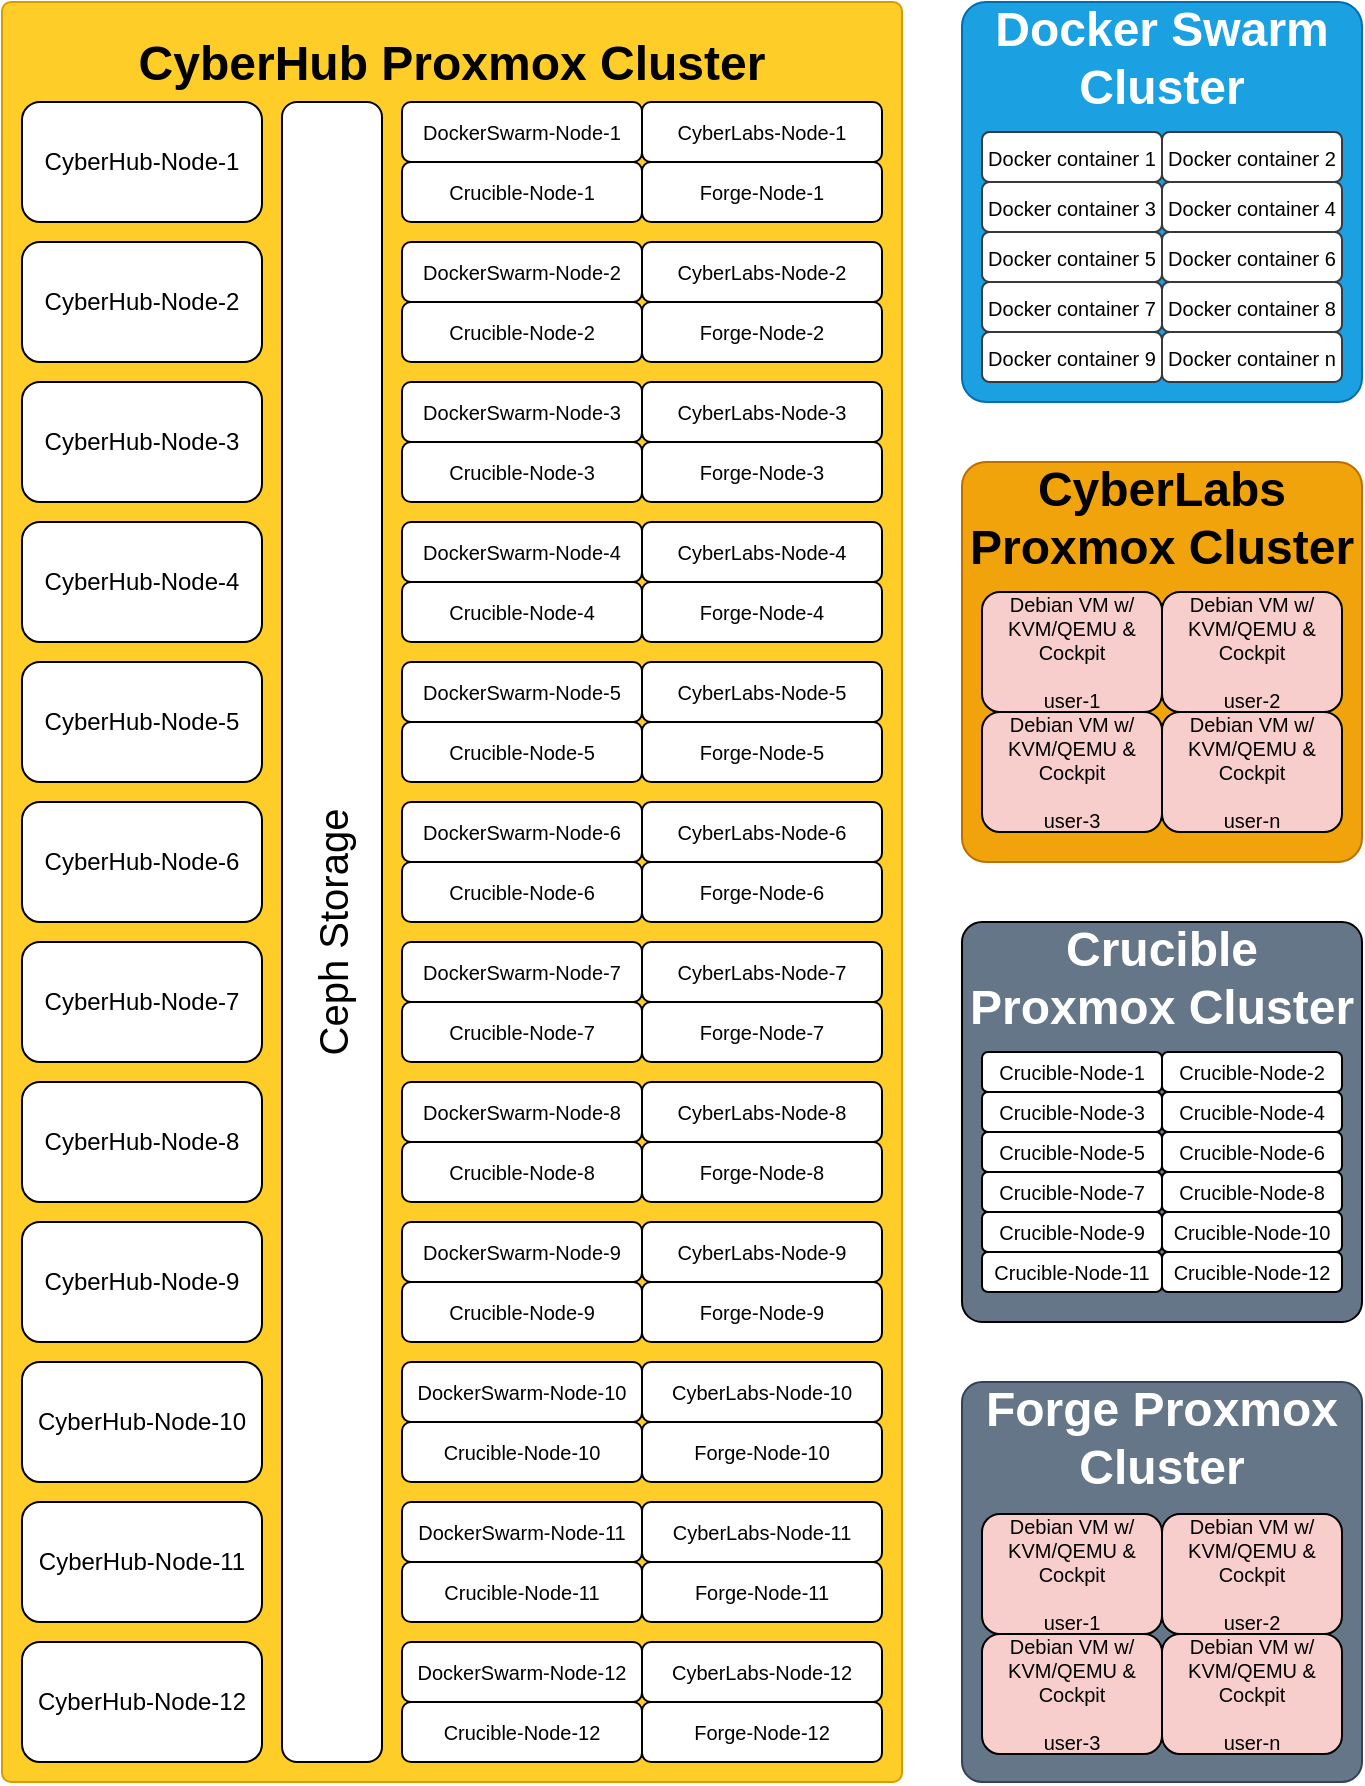 <mxfile version="26.2.13">
  <diagram name="Page-1" id="MmZFGI71FLo9yxfiL6Yl">
    <mxGraphModel dx="791" dy="961" grid="1" gridSize="10" guides="1" tooltips="1" connect="1" arrows="1" fold="1" page="1" pageScale="1" pageWidth="850" pageHeight="1100" math="0" shadow="0">
      <root>
        <mxCell id="0" />
        <mxCell id="1" parent="0" />
        <mxCell id="jrIIb6_KZtd7FNzPWrRN-1" value="" style="rounded=1;whiteSpace=wrap;html=1;perimeterSpacing=0;arcSize=1;fillColor=light-dark(#FFCD28,#B95E00);strokeColor=#d79b00;gradientColor=none;fillStyle=auto;movable=1;resizable=1;rotatable=1;deletable=1;editable=1;locked=0;connectable=1;" vertex="1" parent="1">
          <mxGeometry x="880" y="40" width="450" height="890" as="geometry" />
        </mxCell>
        <mxCell id="jrIIb6_KZtd7FNzPWrRN-2" value="CyberHub-Node-1" style="rounded=1;whiteSpace=wrap;html=1;fillColor=light-dark(#FFFFFF,#4D9900);" vertex="1" parent="1">
          <mxGeometry x="890" y="90" width="120" height="60" as="geometry" />
        </mxCell>
        <mxCell id="jrIIb6_KZtd7FNzPWrRN-3" value="CyberHub-Node-2" style="rounded=1;whiteSpace=wrap;html=1;fillColor=light-dark(#FFFFFF,#4D9900);" vertex="1" parent="1">
          <mxGeometry x="890" y="160" width="120" height="60" as="geometry" />
        </mxCell>
        <mxCell id="jrIIb6_KZtd7FNzPWrRN-4" value="CyberHub-Node-3" style="rounded=1;whiteSpace=wrap;html=1;fillColor=light-dark(#FFFFFF,#4D9900);" vertex="1" parent="1">
          <mxGeometry x="890" y="230" width="120" height="60" as="geometry" />
        </mxCell>
        <mxCell id="jrIIb6_KZtd7FNzPWrRN-5" value="CyberHub-Node-4" style="rounded=1;whiteSpace=wrap;html=1;fillColor=light-dark(#FFFFFF,#4D9900);" vertex="1" parent="1">
          <mxGeometry x="890" y="300" width="120" height="60" as="geometry" />
        </mxCell>
        <mxCell id="jrIIb6_KZtd7FNzPWrRN-6" value="CyberHub-Node-5" style="rounded=1;whiteSpace=wrap;html=1;fillColor=light-dark(#FFFFFF,#4D9900);" vertex="1" parent="1">
          <mxGeometry x="890" y="370" width="120" height="60" as="geometry" />
        </mxCell>
        <mxCell id="jrIIb6_KZtd7FNzPWrRN-7" value="CyberHub-Node-6" style="rounded=1;whiteSpace=wrap;html=1;fillColor=light-dark(#FFFFFF,#4D9900);" vertex="1" parent="1">
          <mxGeometry x="890" y="440" width="120" height="60" as="geometry" />
        </mxCell>
        <mxCell id="jrIIb6_KZtd7FNzPWrRN-8" value="CyberHub-Node-7" style="rounded=1;whiteSpace=wrap;html=1;fillColor=light-dark(#FFFFFF,#4D9900);" vertex="1" parent="1">
          <mxGeometry x="890" y="510" width="120" height="60" as="geometry" />
        </mxCell>
        <mxCell id="jrIIb6_KZtd7FNzPWrRN-9" value="CyberHub-Node-8" style="rounded=1;whiteSpace=wrap;html=1;fillColor=light-dark(#FFFFFF,#4D9900);" vertex="1" parent="1">
          <mxGeometry x="890" y="580" width="120" height="60" as="geometry" />
        </mxCell>
        <mxCell id="jrIIb6_KZtd7FNzPWrRN-10" value="CyberHub-Node-9" style="rounded=1;whiteSpace=wrap;html=1;fillColor=light-dark(#FFFFFF,#4D9900);" vertex="1" parent="1">
          <mxGeometry x="890" y="650" width="120" height="60" as="geometry" />
        </mxCell>
        <mxCell id="jrIIb6_KZtd7FNzPWrRN-11" value="CyberHub-Node-10" style="rounded=1;whiteSpace=wrap;html=1;fillColor=light-dark(#FFFFFF,#4D9900);" vertex="1" parent="1">
          <mxGeometry x="890" y="720" width="120" height="60" as="geometry" />
        </mxCell>
        <mxCell id="jrIIb6_KZtd7FNzPWrRN-12" value="CyberHub-Node-11" style="rounded=1;whiteSpace=wrap;html=1;fillColor=light-dark(#FFFFFF,#4D9900);" vertex="1" parent="1">
          <mxGeometry x="890" y="790" width="120" height="60" as="geometry" />
        </mxCell>
        <mxCell id="jrIIb6_KZtd7FNzPWrRN-13" value="CyberHub-Node-12" style="rounded=1;whiteSpace=wrap;html=1;fillColor=light-dark(#FFFFFF,#4D9900);" vertex="1" parent="1">
          <mxGeometry x="890" y="860" width="120" height="60" as="geometry" />
        </mxCell>
        <mxCell id="jrIIb6_KZtd7FNzPWrRN-14" value="&lt;h1 style=&quot;margin-top: 0px;&quot;&gt;CyberHub Proxmox Cluster&lt;/h1&gt;" style="text;html=1;whiteSpace=wrap;overflow=hidden;rounded=0;align=center;" vertex="1" parent="1">
          <mxGeometry x="940" y="50" width="330" height="40" as="geometry" />
        </mxCell>
        <mxCell id="jrIIb6_KZtd7FNzPWrRN-15" value="DockerSwarm-Node-1" style="rounded=1;whiteSpace=wrap;html=1;fontSize=10;fillColor=light-dark(#FFFFFF,#0066CC);" vertex="1" parent="1">
          <mxGeometry x="1080" y="90" width="120" height="30" as="geometry" />
        </mxCell>
        <mxCell id="jrIIb6_KZtd7FNzPWrRN-16" value="Crucible-Node-1" style="rounded=1;whiteSpace=wrap;html=1;fontSize=10;fillColor=light-dark(#FFFFFF,#0066CC);" vertex="1" parent="1">
          <mxGeometry x="1080" y="120" width="120" height="30" as="geometry" />
        </mxCell>
        <mxCell id="jrIIb6_KZtd7FNzPWrRN-17" value="CyberLabs-Node-1" style="rounded=1;whiteSpace=wrap;html=1;fontSize=10;fillColor=light-dark(#FFFFFF,#0066CC);" vertex="1" parent="1">
          <mxGeometry x="1200" y="90" width="120" height="30" as="geometry" />
        </mxCell>
        <mxCell id="jrIIb6_KZtd7FNzPWrRN-18" value="Forge-Node-1" style="rounded=1;whiteSpace=wrap;html=1;fontSize=10;fillColor=light-dark(#FFFFFF,#0066CC);" vertex="1" parent="1">
          <mxGeometry x="1200" y="120" width="120" height="30" as="geometry" />
        </mxCell>
        <mxCell id="jrIIb6_KZtd7FNzPWrRN-19" value="&lt;font style=&quot;font-size: 20px;&quot;&gt;Ceph Storage&lt;/font&gt;" style="rounded=1;whiteSpace=wrap;html=1;horizontal=0;fillColor=light-dark(#FFFFFF,#CC0000);" vertex="1" parent="1">
          <mxGeometry x="1020" y="90" width="50" height="830" as="geometry" />
        </mxCell>
        <mxCell id="jrIIb6_KZtd7FNzPWrRN-20" value="DockerSwarm-Node-2" style="rounded=1;whiteSpace=wrap;html=1;fontSize=10;fillColor=light-dark(#FFFFFF,#0066CC);" vertex="1" parent="1">
          <mxGeometry x="1080" y="160" width="120" height="30" as="geometry" />
        </mxCell>
        <mxCell id="jrIIb6_KZtd7FNzPWrRN-21" value="Crucible-Node-2" style="rounded=1;whiteSpace=wrap;html=1;fontSize=10;fillColor=light-dark(#FFFFFF,#0066CC);" vertex="1" parent="1">
          <mxGeometry x="1080" y="190" width="120" height="30" as="geometry" />
        </mxCell>
        <mxCell id="jrIIb6_KZtd7FNzPWrRN-22" value="CyberLabs-Node-2" style="rounded=1;whiteSpace=wrap;html=1;fontSize=10;fillColor=light-dark(#FFFFFF,#0066CC);" vertex="1" parent="1">
          <mxGeometry x="1200" y="160" width="120" height="30" as="geometry" />
        </mxCell>
        <mxCell id="jrIIb6_KZtd7FNzPWrRN-23" value="Forge-Node-2" style="rounded=1;whiteSpace=wrap;html=1;fontSize=10;fillColor=light-dark(#FFFFFF,#0066CC);" vertex="1" parent="1">
          <mxGeometry x="1200" y="190" width="120" height="30" as="geometry" />
        </mxCell>
        <mxCell id="jrIIb6_KZtd7FNzPWrRN-24" value="DockerSwarm-Node-3" style="rounded=1;whiteSpace=wrap;html=1;fontSize=10;fillColor=light-dark(#FFFFFF,#0066CC);" vertex="1" parent="1">
          <mxGeometry x="1080" y="230" width="120" height="30" as="geometry" />
        </mxCell>
        <mxCell id="jrIIb6_KZtd7FNzPWrRN-25" value="Crucible-Node-3" style="rounded=1;whiteSpace=wrap;html=1;fontSize=10;fillColor=light-dark(#FFFFFF,#0066CC);" vertex="1" parent="1">
          <mxGeometry x="1080" y="260" width="120" height="30" as="geometry" />
        </mxCell>
        <mxCell id="jrIIb6_KZtd7FNzPWrRN-26" value="CyberLabs-Node-3" style="rounded=1;whiteSpace=wrap;html=1;fontSize=10;fillColor=light-dark(#FFFFFF,#0066CC);" vertex="1" parent="1">
          <mxGeometry x="1200" y="230" width="120" height="30" as="geometry" />
        </mxCell>
        <mxCell id="jrIIb6_KZtd7FNzPWrRN-27" value="Forge-Node-3" style="rounded=1;whiteSpace=wrap;html=1;fontSize=10;fillColor=light-dark(#FFFFFF,#0066CC);" vertex="1" parent="1">
          <mxGeometry x="1200" y="260" width="120" height="30" as="geometry" />
        </mxCell>
        <mxCell id="jrIIb6_KZtd7FNzPWrRN-28" value="DockerSwarm-Node-4" style="rounded=1;whiteSpace=wrap;html=1;fontSize=10;fillColor=light-dark(#FFFFFF,#0066CC);" vertex="1" parent="1">
          <mxGeometry x="1080" y="300" width="120" height="30" as="geometry" />
        </mxCell>
        <mxCell id="jrIIb6_KZtd7FNzPWrRN-29" value="Crucible-Node-4" style="rounded=1;whiteSpace=wrap;html=1;fontSize=10;fillColor=light-dark(#FFFFFF,#0066CC);" vertex="1" parent="1">
          <mxGeometry x="1080" y="330" width="120" height="30" as="geometry" />
        </mxCell>
        <mxCell id="jrIIb6_KZtd7FNzPWrRN-30" value="CyberLabs-Node-4" style="rounded=1;whiteSpace=wrap;html=1;fontSize=10;fillColor=light-dark(#FFFFFF,#0066CC);" vertex="1" parent="1">
          <mxGeometry x="1200" y="300" width="120" height="30" as="geometry" />
        </mxCell>
        <mxCell id="jrIIb6_KZtd7FNzPWrRN-31" value="Forge-Node-4" style="rounded=1;whiteSpace=wrap;html=1;fontSize=10;fillColor=light-dark(#FFFFFF,#0066CC);" vertex="1" parent="1">
          <mxGeometry x="1200" y="330" width="120" height="30" as="geometry" />
        </mxCell>
        <mxCell id="jrIIb6_KZtd7FNzPWrRN-32" value="DockerSwarm-Node-5" style="rounded=1;whiteSpace=wrap;html=1;fontSize=10;fillColor=light-dark(#FFFFFF,#0066CC);" vertex="1" parent="1">
          <mxGeometry x="1080" y="370" width="120" height="30" as="geometry" />
        </mxCell>
        <mxCell id="jrIIb6_KZtd7FNzPWrRN-33" value="Crucible-Node-5" style="rounded=1;whiteSpace=wrap;html=1;fontSize=10;fillColor=light-dark(#FFFFFF,#0066CC);" vertex="1" parent="1">
          <mxGeometry x="1080" y="400" width="120" height="30" as="geometry" />
        </mxCell>
        <mxCell id="jrIIb6_KZtd7FNzPWrRN-34" value="CyberLabs-Node-5" style="rounded=1;whiteSpace=wrap;html=1;fontSize=10;fillColor=light-dark(#FFFFFF,#0066CC);" vertex="1" parent="1">
          <mxGeometry x="1200" y="370" width="120" height="30" as="geometry" />
        </mxCell>
        <mxCell id="jrIIb6_KZtd7FNzPWrRN-35" value="Forge-Node-5" style="rounded=1;whiteSpace=wrap;html=1;fontSize=10;fillColor=light-dark(#FFFFFF,#0066CC);" vertex="1" parent="1">
          <mxGeometry x="1200" y="400" width="120" height="30" as="geometry" />
        </mxCell>
        <mxCell id="jrIIb6_KZtd7FNzPWrRN-36" value="DockerSwarm-Node-6" style="rounded=1;whiteSpace=wrap;html=1;fontSize=10;fillColor=light-dark(#FFFFFF,#0066CC);" vertex="1" parent="1">
          <mxGeometry x="1080" y="440" width="120" height="30" as="geometry" />
        </mxCell>
        <mxCell id="jrIIb6_KZtd7FNzPWrRN-37" value="Crucible-Node-6" style="rounded=1;whiteSpace=wrap;html=1;fontSize=10;fillColor=light-dark(#FFFFFF,#0066CC);" vertex="1" parent="1">
          <mxGeometry x="1080" y="470" width="120" height="30" as="geometry" />
        </mxCell>
        <mxCell id="jrIIb6_KZtd7FNzPWrRN-38" value="CyberLabs-Node-6" style="rounded=1;whiteSpace=wrap;html=1;fontSize=10;fillColor=light-dark(#FFFFFF,#0066CC);" vertex="1" parent="1">
          <mxGeometry x="1200" y="440" width="120" height="30" as="geometry" />
        </mxCell>
        <mxCell id="jrIIb6_KZtd7FNzPWrRN-39" value="Forge-Node-6" style="rounded=1;whiteSpace=wrap;html=1;fontSize=10;fillColor=light-dark(#FFFFFF,#0066CC);" vertex="1" parent="1">
          <mxGeometry x="1200" y="470" width="120" height="30" as="geometry" />
        </mxCell>
        <mxCell id="jrIIb6_KZtd7FNzPWrRN-40" value="DockerSwarm-Node-7" style="rounded=1;whiteSpace=wrap;html=1;fontSize=10;fillColor=light-dark(#FFFFFF,#0066CC);" vertex="1" parent="1">
          <mxGeometry x="1080" y="510" width="120" height="30" as="geometry" />
        </mxCell>
        <mxCell id="jrIIb6_KZtd7FNzPWrRN-41" value="Crucible-Node-7" style="rounded=1;whiteSpace=wrap;html=1;fontSize=10;fillColor=light-dark(#FFFFFF,#0066CC);" vertex="1" parent="1">
          <mxGeometry x="1080" y="540" width="120" height="30" as="geometry" />
        </mxCell>
        <mxCell id="jrIIb6_KZtd7FNzPWrRN-42" value="CyberLabs-Node-7" style="rounded=1;whiteSpace=wrap;html=1;fontSize=10;fillColor=light-dark(#FFFFFF,#0066CC);" vertex="1" parent="1">
          <mxGeometry x="1200" y="510" width="120" height="30" as="geometry" />
        </mxCell>
        <mxCell id="jrIIb6_KZtd7FNzPWrRN-43" value="Forge-Node-7" style="rounded=1;whiteSpace=wrap;html=1;fontSize=10;fillColor=light-dark(#FFFFFF,#0066CC);" vertex="1" parent="1">
          <mxGeometry x="1200" y="540" width="120" height="30" as="geometry" />
        </mxCell>
        <mxCell id="jrIIb6_KZtd7FNzPWrRN-44" value="DockerSwarm-Node-8" style="rounded=1;whiteSpace=wrap;html=1;fontSize=10;fillColor=light-dark(#FFFFFF,#0066CC);" vertex="1" parent="1">
          <mxGeometry x="1080" y="580" width="120" height="30" as="geometry" />
        </mxCell>
        <mxCell id="jrIIb6_KZtd7FNzPWrRN-45" value="Crucible-Node-8" style="rounded=1;whiteSpace=wrap;html=1;fontSize=10;fillColor=light-dark(#FFFFFF,#0066CC);" vertex="1" parent="1">
          <mxGeometry x="1080" y="610" width="120" height="30" as="geometry" />
        </mxCell>
        <mxCell id="jrIIb6_KZtd7FNzPWrRN-46" value="CyberLabs-Node-8" style="rounded=1;whiteSpace=wrap;html=1;fontSize=10;fillColor=light-dark(#FFFFFF,#0066CC);" vertex="1" parent="1">
          <mxGeometry x="1200" y="580" width="120" height="30" as="geometry" />
        </mxCell>
        <mxCell id="jrIIb6_KZtd7FNzPWrRN-47" value="Forge-Node-8" style="rounded=1;whiteSpace=wrap;html=1;fontSize=10;fillColor=light-dark(#FFFFFF,#0066CC);" vertex="1" parent="1">
          <mxGeometry x="1200" y="610" width="120" height="30" as="geometry" />
        </mxCell>
        <mxCell id="jrIIb6_KZtd7FNzPWrRN-48" value="DockerSwarm-Node-9" style="rounded=1;whiteSpace=wrap;html=1;fontSize=10;fillColor=light-dark(#FFFFFF,#0066CC);" vertex="1" parent="1">
          <mxGeometry x="1080" y="650" width="120" height="30" as="geometry" />
        </mxCell>
        <mxCell id="jrIIb6_KZtd7FNzPWrRN-49" value="Crucible-Node-9" style="rounded=1;whiteSpace=wrap;html=1;fontSize=10;fillColor=light-dark(#FFFFFF,#0066CC);" vertex="1" parent="1">
          <mxGeometry x="1080" y="680" width="120" height="30" as="geometry" />
        </mxCell>
        <mxCell id="jrIIb6_KZtd7FNzPWrRN-50" value="CyberLabs-Node-9" style="rounded=1;whiteSpace=wrap;html=1;fontSize=10;fillColor=light-dark(#FFFFFF,#0066CC);" vertex="1" parent="1">
          <mxGeometry x="1200" y="650" width="120" height="30" as="geometry" />
        </mxCell>
        <mxCell id="jrIIb6_KZtd7FNzPWrRN-51" value="Forge-Node-9" style="rounded=1;whiteSpace=wrap;html=1;fontSize=10;fillColor=light-dark(#FFFFFF,#0066CC);" vertex="1" parent="1">
          <mxGeometry x="1200" y="680" width="120" height="30" as="geometry" />
        </mxCell>
        <mxCell id="jrIIb6_KZtd7FNzPWrRN-52" value="DockerSwarm-Node-10" style="rounded=1;whiteSpace=wrap;html=1;fontSize=10;fillColor=light-dark(#FFFFFF,#0066CC);" vertex="1" parent="1">
          <mxGeometry x="1080" y="720" width="120" height="30" as="geometry" />
        </mxCell>
        <mxCell id="jrIIb6_KZtd7FNzPWrRN-53" value="Crucible-Node-10" style="rounded=1;whiteSpace=wrap;html=1;fontSize=10;fillColor=light-dark(#FFFFFF,#0066CC);" vertex="1" parent="1">
          <mxGeometry x="1080" y="750" width="120" height="30" as="geometry" />
        </mxCell>
        <mxCell id="jrIIb6_KZtd7FNzPWrRN-54" value="CyberLabs-Node-10" style="rounded=1;whiteSpace=wrap;html=1;fontSize=10;fillColor=light-dark(#FFFFFF,#0066CC);" vertex="1" parent="1">
          <mxGeometry x="1200" y="720" width="120" height="30" as="geometry" />
        </mxCell>
        <mxCell id="jrIIb6_KZtd7FNzPWrRN-55" value="Forge-Node-10" style="rounded=1;whiteSpace=wrap;html=1;fontSize=10;fillColor=light-dark(#FFFFFF,#0066CC);" vertex="1" parent="1">
          <mxGeometry x="1200" y="750" width="120" height="30" as="geometry" />
        </mxCell>
        <mxCell id="jrIIb6_KZtd7FNzPWrRN-56" value="DockerSwarm-Node-11" style="rounded=1;whiteSpace=wrap;html=1;fontSize=10;fillColor=light-dark(#FFFFFF,#0066CC);" vertex="1" parent="1">
          <mxGeometry x="1080" y="790" width="120" height="30" as="geometry" />
        </mxCell>
        <mxCell id="jrIIb6_KZtd7FNzPWrRN-57" value="Crucible-Node-11" style="rounded=1;whiteSpace=wrap;html=1;fontSize=10;fillColor=light-dark(#FFFFFF,#0066CC);" vertex="1" parent="1">
          <mxGeometry x="1080" y="820" width="120" height="30" as="geometry" />
        </mxCell>
        <mxCell id="jrIIb6_KZtd7FNzPWrRN-58" value="CyberLabs-Node-11" style="rounded=1;whiteSpace=wrap;html=1;fontSize=10;fillColor=light-dark(#FFFFFF,#0066CC);" vertex="1" parent="1">
          <mxGeometry x="1200" y="790" width="120" height="30" as="geometry" />
        </mxCell>
        <mxCell id="jrIIb6_KZtd7FNzPWrRN-59" value="Forge-Node-11" style="rounded=1;whiteSpace=wrap;html=1;fontSize=10;fillColor=light-dark(#FFFFFF,#0066CC);" vertex="1" parent="1">
          <mxGeometry x="1200" y="820" width="120" height="30" as="geometry" />
        </mxCell>
        <mxCell id="jrIIb6_KZtd7FNzPWrRN-60" value="DockerSwarm-Node-12" style="rounded=1;whiteSpace=wrap;html=1;fontSize=10;fillColor=light-dark(#FFFFFF,#0066CC);" vertex="1" parent="1">
          <mxGeometry x="1080" y="860" width="120" height="30" as="geometry" />
        </mxCell>
        <mxCell id="jrIIb6_KZtd7FNzPWrRN-61" value="Crucible-Node-12" style="rounded=1;whiteSpace=wrap;html=1;fontSize=10;fillColor=light-dark(#FFFFFF,#0066CC);" vertex="1" parent="1">
          <mxGeometry x="1080" y="890" width="120" height="30" as="geometry" />
        </mxCell>
        <mxCell id="jrIIb6_KZtd7FNzPWrRN-62" value="CyberLabs-Node-12" style="rounded=1;whiteSpace=wrap;html=1;fontSize=10;fillColor=light-dark(#FFFFFF,#0066CC);" vertex="1" parent="1">
          <mxGeometry x="1200" y="860" width="120" height="30" as="geometry" />
        </mxCell>
        <mxCell id="jrIIb6_KZtd7FNzPWrRN-63" value="Forge-Node-12" style="rounded=1;whiteSpace=wrap;html=1;fontSize=10;fillColor=light-dark(#FFFFFF,#0066CC);" vertex="1" parent="1">
          <mxGeometry x="1200" y="890" width="120" height="30" as="geometry" />
        </mxCell>
        <mxCell id="jrIIb6_KZtd7FNzPWrRN-64" value="&lt;div&gt;&lt;font style=&quot;font-size: 24px;&quot;&gt;&lt;b&gt;Docker Swarm Cluster&lt;/b&gt;&lt;/font&gt;&lt;/div&gt;&lt;div&gt;&lt;font style=&quot;font-size: 24px;&quot;&gt;&lt;b&gt;&lt;br&gt;&lt;/b&gt;&lt;/font&gt;&lt;/div&gt;&lt;div&gt;&lt;font style=&quot;font-size: 24px;&quot;&gt;&lt;b&gt;&lt;br&gt;&lt;/b&gt;&lt;/font&gt;&lt;/div&gt;&lt;div&gt;&lt;font style=&quot;font-size: 24px;&quot;&gt;&lt;b&gt;&lt;br&gt;&lt;/b&gt;&lt;/font&gt;&lt;/div&gt;&lt;div&gt;&lt;font style=&quot;font-size: 24px;&quot;&gt;&lt;b&gt;&lt;br&gt;&lt;/b&gt;&lt;/font&gt;&lt;/div&gt;&lt;div&gt;&lt;font style=&quot;font-size: 24px;&quot;&gt;&lt;b&gt;&lt;br&gt;&lt;/b&gt;&lt;/font&gt;&lt;/div&gt;" style="rounded=1;whiteSpace=wrap;html=1;fillColor=#1ba1e2;strokeColor=#006EAF;arcSize=6;fontColor=#ffffff;" vertex="1" parent="1">
          <mxGeometry x="1360" y="40" width="200" height="200" as="geometry" />
        </mxCell>
        <mxCell id="jrIIb6_KZtd7FNzPWrRN-65" value="&lt;div&gt;&lt;font style=&quot;font-size: 24px;&quot;&gt;&lt;b&gt;Forge Proxmox Cluster&lt;/b&gt;&lt;/font&gt;&lt;/div&gt;&lt;div&gt;&lt;font style=&quot;font-size: 24px;&quot;&gt;&lt;b&gt;&lt;br&gt;&lt;/b&gt;&lt;/font&gt;&lt;/div&gt;&lt;div&gt;&lt;font style=&quot;font-size: 24px;&quot;&gt;&lt;b&gt;&lt;br&gt;&lt;/b&gt;&lt;/font&gt;&lt;/div&gt;&lt;div&gt;&lt;font style=&quot;font-size: 24px;&quot;&gt;&lt;b&gt;&lt;br&gt;&lt;/b&gt;&lt;/font&gt;&lt;/div&gt;&lt;div&gt;&lt;font style=&quot;font-size: 24px;&quot;&gt;&lt;b&gt;&lt;br&gt;&lt;/b&gt;&lt;/font&gt;&lt;/div&gt;&lt;div&gt;&lt;font style=&quot;font-size: 24px;&quot;&gt;&lt;b&gt;&lt;br&gt;&lt;/b&gt;&lt;/font&gt;&lt;/div&gt;" style="rounded=1;whiteSpace=wrap;html=1;fillColor=#647687;strokeColor=#314354;arcSize=5;fontColor=#ffffff;" vertex="1" parent="1">
          <mxGeometry x="1360" y="730" width="200" height="200" as="geometry" />
        </mxCell>
        <mxCell id="jrIIb6_KZtd7FNzPWrRN-66" value="&lt;div&gt;&lt;font style=&quot;font-size: 24px;&quot;&gt;&lt;b&gt;Crucible Proxmox Cluster&lt;/b&gt;&lt;br&gt;&lt;/font&gt;&lt;/div&gt;&lt;div&gt;&lt;font style=&quot;font-size: 24px;&quot;&gt;&lt;br&gt;&lt;/font&gt;&lt;/div&gt;&lt;div&gt;&lt;font style=&quot;font-size: 24px;&quot;&gt;&lt;br&gt;&lt;/font&gt;&lt;/div&gt;&lt;div&gt;&lt;font style=&quot;font-size: 24px;&quot;&gt;&lt;br&gt;&lt;/font&gt;&lt;/div&gt;&lt;div&gt;&lt;font style=&quot;font-size: 24px;&quot;&gt;&lt;br&gt;&lt;/font&gt;&lt;/div&gt;&lt;div&gt;&lt;font style=&quot;font-size: 24px;&quot;&gt;&lt;br&gt;&lt;/font&gt;&lt;/div&gt;" style="rounded=1;whiteSpace=wrap;html=1;fillColor=light-dark(#647687,#990000);strokeColor=light-dark(#000000,#990000);arcSize=5;fontColor=#ffffff;" vertex="1" parent="1">
          <mxGeometry x="1360" y="500" width="200" height="200" as="geometry" />
        </mxCell>
        <mxCell id="jrIIb6_KZtd7FNzPWrRN-67" value="&lt;div&gt;&lt;font style=&quot;font-size: 24px;&quot;&gt;&lt;b&gt;CyberLabs Proxmox Cluster&lt;/b&gt;&lt;/font&gt;&lt;/div&gt;&lt;div&gt;&lt;font style=&quot;font-size: 24px;&quot;&gt;&lt;b&gt;&lt;br&gt;&lt;/b&gt;&lt;/font&gt;&lt;/div&gt;&lt;div&gt;&lt;font style=&quot;font-size: 24px;&quot;&gt;&lt;b&gt;&lt;br&gt;&lt;/b&gt;&lt;/font&gt;&lt;/div&gt;&lt;div&gt;&lt;font style=&quot;font-size: 24px;&quot;&gt;&lt;b&gt;&lt;br&gt;&lt;/b&gt;&lt;/font&gt;&lt;/div&gt;&lt;div&gt;&lt;font style=&quot;font-size: 24px;&quot;&gt;&lt;b&gt;&lt;br&gt;&lt;/b&gt;&lt;/font&gt;&lt;/div&gt;&lt;div&gt;&lt;font style=&quot;font-size: 24px;&quot;&gt;&lt;b&gt;&lt;br&gt;&lt;/b&gt;&lt;/font&gt;&lt;/div&gt;" style="rounded=1;whiteSpace=wrap;html=1;fillColor=#f0a30a;strokeColor=#BD7000;arcSize=6;fontColor=#000000;" vertex="1" parent="1">
          <mxGeometry x="1360" y="270" width="200" height="200" as="geometry" />
        </mxCell>
        <mxCell id="jrIIb6_KZtd7FNzPWrRN-68" value="&lt;div&gt;&lt;font&gt;Debian VM w/ KVM/QEMU &amp;amp; Cockpit&lt;/font&gt;&lt;/div&gt;&lt;div&gt;&lt;font&gt;&lt;br&gt;&lt;/font&gt;&lt;/div&gt;&lt;div&gt;&lt;font&gt;user-1&lt;/font&gt;&lt;/div&gt;" style="rounded=1;whiteSpace=wrap;html=1;fontSize=10;fillColor=light-dark(#F8CECC,#990000);strokeColor=default;gradientColor=none;" vertex="1" parent="1">
          <mxGeometry x="1370" y="335" width="90" height="60" as="geometry" />
        </mxCell>
        <mxCell id="jrIIb6_KZtd7FNzPWrRN-69" value="&lt;div&gt;&lt;font&gt;Debian VM w/ KVM/QEMU &amp;amp; Cockpit&lt;/font&gt;&lt;/div&gt;&lt;div&gt;&lt;font&gt;&lt;br&gt;&lt;/font&gt;&lt;/div&gt;&lt;div&gt;&lt;font&gt;user-2&lt;/font&gt;&lt;/div&gt;" style="rounded=1;whiteSpace=wrap;html=1;fontSize=10;fillColor=light-dark(#F8CECC,#990000);strokeColor=default;gradientColor=none;" vertex="1" parent="1">
          <mxGeometry x="1460" y="335" width="90" height="60" as="geometry" />
        </mxCell>
        <mxCell id="jrIIb6_KZtd7FNzPWrRN-70" value="&lt;div&gt;&lt;font&gt;Debian VM w/ KVM/QEMU &amp;amp; Cockpit&lt;/font&gt;&lt;/div&gt;&lt;div&gt;&lt;font&gt;&lt;br&gt;&lt;/font&gt;&lt;/div&gt;&lt;div&gt;&lt;font&gt;user-3&lt;/font&gt;&lt;/div&gt;" style="rounded=1;whiteSpace=wrap;html=1;fontSize=10;fillColor=light-dark(#F8CECC,#990000);strokeColor=default;gradientColor=none;" vertex="1" parent="1">
          <mxGeometry x="1370" y="395" width="90" height="60" as="geometry" />
        </mxCell>
        <mxCell id="jrIIb6_KZtd7FNzPWrRN-71" value="&lt;div&gt;&lt;font&gt;Debian VM w/ KVM/QEMU &amp;amp; Cockpit&lt;/font&gt;&lt;/div&gt;&lt;div&gt;&lt;font&gt;&lt;br&gt;&lt;/font&gt;&lt;/div&gt;&lt;div&gt;&lt;font&gt;user-n&lt;/font&gt;&lt;/div&gt;" style="rounded=1;whiteSpace=wrap;html=1;fontSize=10;fillColor=light-dark(#F8CECC,#990000);strokeColor=default;gradientColor=none;" vertex="1" parent="1">
          <mxGeometry x="1460" y="395" width="90" height="60" as="geometry" />
        </mxCell>
        <mxCell id="jrIIb6_KZtd7FNzPWrRN-72" value="&lt;div&gt;&lt;font&gt;Debian VM w/ KVM/QEMU &amp;amp; Cockpit&lt;/font&gt;&lt;/div&gt;&lt;div&gt;&lt;font&gt;&lt;br&gt;&lt;/font&gt;&lt;/div&gt;&lt;div&gt;&lt;font&gt;user-1&lt;/font&gt;&lt;/div&gt;" style="rounded=1;whiteSpace=wrap;html=1;fontSize=10;fillColor=light-dark(#F8CECC,#990000);strokeColor=default;gradientColor=none;" vertex="1" parent="1">
          <mxGeometry x="1370" y="796" width="90" height="60" as="geometry" />
        </mxCell>
        <mxCell id="jrIIb6_KZtd7FNzPWrRN-73" value="&lt;div&gt;&lt;font&gt;Debian VM w/ KVM/QEMU &amp;amp; Cockpit&lt;/font&gt;&lt;/div&gt;&lt;div&gt;&lt;font&gt;&lt;br&gt;&lt;/font&gt;&lt;/div&gt;&lt;div&gt;&lt;font&gt;user-2&lt;/font&gt;&lt;/div&gt;" style="rounded=1;whiteSpace=wrap;html=1;fontSize=10;fillColor=light-dark(#F8CECC,#990000);strokeColor=default;gradientColor=none;" vertex="1" parent="1">
          <mxGeometry x="1460" y="796" width="90" height="60" as="geometry" />
        </mxCell>
        <mxCell id="jrIIb6_KZtd7FNzPWrRN-74" value="&lt;div&gt;&lt;font&gt;Debian VM w/ KVM/QEMU &amp;amp; Cockpit&lt;/font&gt;&lt;/div&gt;&lt;div&gt;&lt;font&gt;&lt;br&gt;&lt;/font&gt;&lt;/div&gt;&lt;div&gt;&lt;font&gt;user-3&lt;/font&gt;&lt;/div&gt;" style="rounded=1;whiteSpace=wrap;html=1;fontSize=10;fillColor=light-dark(#F8CECC,#990000);strokeColor=default;gradientColor=none;" vertex="1" parent="1">
          <mxGeometry x="1370" y="856" width="90" height="60" as="geometry" />
        </mxCell>
        <mxCell id="jrIIb6_KZtd7FNzPWrRN-75" value="&lt;div&gt;&lt;font&gt;Debian VM w/ KVM/QEMU &amp;amp; Cockpit&lt;/font&gt;&lt;/div&gt;&lt;div&gt;&lt;font&gt;&lt;br&gt;&lt;/font&gt;&lt;/div&gt;&lt;div&gt;&lt;font&gt;user-n&lt;/font&gt;&lt;/div&gt;" style="rounded=1;whiteSpace=wrap;html=1;fontSize=10;fillColor=light-dark(#F8CECC,#990000);strokeColor=default;gradientColor=none;" vertex="1" parent="1">
          <mxGeometry x="1460" y="856" width="90" height="60" as="geometry" />
        </mxCell>
        <mxCell id="jrIIb6_KZtd7FNzPWrRN-76" value="Docker container 1" style="rounded=1;whiteSpace=wrap;html=1;fontSize=10;fillColor=light-dark(#FFFFFF,#0000CC);strokeColor=#36393d;" vertex="1" parent="1">
          <mxGeometry x="1370" y="105" width="90" height="25" as="geometry" />
        </mxCell>
        <mxCell id="jrIIb6_KZtd7FNzPWrRN-77" value="Docker container 2" style="rounded=1;whiteSpace=wrap;html=1;fontSize=10;fillColor=light-dark(#FFFFFF,#0000CC);strokeColor=#36393d;" vertex="1" parent="1">
          <mxGeometry x="1460" y="105" width="90" height="25" as="geometry" />
        </mxCell>
        <mxCell id="jrIIb6_KZtd7FNzPWrRN-78" value="Docker container 3" style="rounded=1;whiteSpace=wrap;html=1;fontSize=10;fillColor=light-dark(#FFFFFF,#0000CC);strokeColor=#36393d;" vertex="1" parent="1">
          <mxGeometry x="1370" y="130" width="90" height="25" as="geometry" />
        </mxCell>
        <mxCell id="jrIIb6_KZtd7FNzPWrRN-79" value="Docker container 4" style="rounded=1;whiteSpace=wrap;html=1;fontSize=10;fillColor=light-dark(#FFFFFF,#0000CC);strokeColor=#36393d;" vertex="1" parent="1">
          <mxGeometry x="1460" y="130" width="90" height="25" as="geometry" />
        </mxCell>
        <mxCell id="jrIIb6_KZtd7FNzPWrRN-80" value="Docker container 5" style="rounded=1;whiteSpace=wrap;html=1;fontSize=10;fillColor=light-dark(#FFFFFF,#0000CC);strokeColor=#36393d;" vertex="1" parent="1">
          <mxGeometry x="1370" y="155" width="90" height="25" as="geometry" />
        </mxCell>
        <mxCell id="jrIIb6_KZtd7FNzPWrRN-81" value="Docker container 6" style="rounded=1;whiteSpace=wrap;html=1;fontSize=10;fillColor=light-dark(#FFFFFF,#0000CC);strokeColor=#36393d;" vertex="1" parent="1">
          <mxGeometry x="1460" y="155" width="90" height="25" as="geometry" />
        </mxCell>
        <mxCell id="jrIIb6_KZtd7FNzPWrRN-82" value="Docker container 7" style="rounded=1;whiteSpace=wrap;html=1;fontSize=10;fillColor=light-dark(#FFFFFF,#0000CC);strokeColor=#36393d;" vertex="1" parent="1">
          <mxGeometry x="1370" y="180" width="90" height="25" as="geometry" />
        </mxCell>
        <mxCell id="jrIIb6_KZtd7FNzPWrRN-83" value="Docker container 8" style="rounded=1;whiteSpace=wrap;html=1;fontSize=10;fillColor=light-dark(#FFFFFF,#0000CC);strokeColor=#36393d;" vertex="1" parent="1">
          <mxGeometry x="1460" y="180" width="90" height="25" as="geometry" />
        </mxCell>
        <mxCell id="jrIIb6_KZtd7FNzPWrRN-84" value="Docker container 9" style="rounded=1;whiteSpace=wrap;html=1;fontSize=10;fillColor=light-dark(#FFFFFF,#0000CC);strokeColor=#36393d;" vertex="1" parent="1">
          <mxGeometry x="1370" y="205" width="90" height="25" as="geometry" />
        </mxCell>
        <mxCell id="jrIIb6_KZtd7FNzPWrRN-85" value="Docker container n" style="rounded=1;whiteSpace=wrap;html=1;fontSize=10;fillColor=light-dark(#FFFFFF,#0000CC);strokeColor=#36393d;" vertex="1" parent="1">
          <mxGeometry x="1460" y="205" width="90" height="25" as="geometry" />
        </mxCell>
        <mxCell id="jrIIb6_KZtd7FNzPWrRN-86" value="Crucible-Node-1" style="rounded=1;whiteSpace=wrap;html=1;fontSize=10;fillColor=light-dark(#FFFFFF,#0066CC);" vertex="1" parent="1">
          <mxGeometry x="1370" y="565" width="90" height="20" as="geometry" />
        </mxCell>
        <mxCell id="jrIIb6_KZtd7FNzPWrRN-87" value="Crucible-Node-2" style="rounded=1;whiteSpace=wrap;html=1;fontSize=10;fillColor=light-dark(#FFFFFF,#0066CC);" vertex="1" parent="1">
          <mxGeometry x="1460" y="565" width="90" height="20" as="geometry" />
        </mxCell>
        <mxCell id="jrIIb6_KZtd7FNzPWrRN-88" value="Crucible-Node-3" style="rounded=1;whiteSpace=wrap;html=1;fontSize=10;fillColor=light-dark(#FFFFFF,#0066CC);" vertex="1" parent="1">
          <mxGeometry x="1370" y="585" width="90" height="20" as="geometry" />
        </mxCell>
        <mxCell id="jrIIb6_KZtd7FNzPWrRN-89" value="Crucible-Node-4" style="rounded=1;whiteSpace=wrap;html=1;fontSize=10;fillColor=light-dark(#FFFFFF,#0066CC);" vertex="1" parent="1">
          <mxGeometry x="1460" y="585" width="90" height="20" as="geometry" />
        </mxCell>
        <mxCell id="jrIIb6_KZtd7FNzPWrRN-90" value="Crucible-Node-5" style="rounded=1;whiteSpace=wrap;html=1;fontSize=10;fillColor=light-dark(#FFFFFF,#0066CC);" vertex="1" parent="1">
          <mxGeometry x="1370" y="605" width="90" height="20" as="geometry" />
        </mxCell>
        <mxCell id="jrIIb6_KZtd7FNzPWrRN-91" value="Crucible-Node-6" style="rounded=1;whiteSpace=wrap;html=1;fontSize=10;fillColor=light-dark(#FFFFFF,#0066CC);" vertex="1" parent="1">
          <mxGeometry x="1460" y="605" width="90" height="20" as="geometry" />
        </mxCell>
        <mxCell id="jrIIb6_KZtd7FNzPWrRN-92" value="Crucible-Node-7" style="rounded=1;whiteSpace=wrap;html=1;fontSize=10;fillColor=light-dark(#FFFFFF,#0066CC);" vertex="1" parent="1">
          <mxGeometry x="1370" y="625" width="90" height="20" as="geometry" />
        </mxCell>
        <mxCell id="jrIIb6_KZtd7FNzPWrRN-93" value="Crucible-Node-8" style="rounded=1;whiteSpace=wrap;html=1;fontSize=10;fillColor=light-dark(#FFFFFF,#0066CC);" vertex="1" parent="1">
          <mxGeometry x="1460" y="625" width="90" height="20" as="geometry" />
        </mxCell>
        <mxCell id="jrIIb6_KZtd7FNzPWrRN-94" value="Crucible-Node-9" style="rounded=1;whiteSpace=wrap;html=1;fontSize=10;fillColor=light-dark(#FFFFFF,#0066CC);" vertex="1" parent="1">
          <mxGeometry x="1370" y="645" width="90" height="20" as="geometry" />
        </mxCell>
        <mxCell id="jrIIb6_KZtd7FNzPWrRN-95" value="Crucible-Node-10" style="rounded=1;whiteSpace=wrap;html=1;fontSize=10;fillColor=light-dark(#FFFFFF,#0066CC);" vertex="1" parent="1">
          <mxGeometry x="1460" y="645" width="90" height="20" as="geometry" />
        </mxCell>
        <mxCell id="jrIIb6_KZtd7FNzPWrRN-96" value="Crucible-Node-11" style="rounded=1;whiteSpace=wrap;html=1;fontSize=10;fillColor=light-dark(#FFFFFF,#0066CC);" vertex="1" parent="1">
          <mxGeometry x="1370" y="665" width="90" height="20" as="geometry" />
        </mxCell>
        <mxCell id="jrIIb6_KZtd7FNzPWrRN-97" value="Crucible-Node-12" style="rounded=1;whiteSpace=wrap;html=1;fontSize=10;fillColor=light-dark(#FFFFFF,#0066CC);" vertex="1" parent="1">
          <mxGeometry x="1460" y="665" width="90" height="20" as="geometry" />
        </mxCell>
      </root>
    </mxGraphModel>
  </diagram>
</mxfile>

